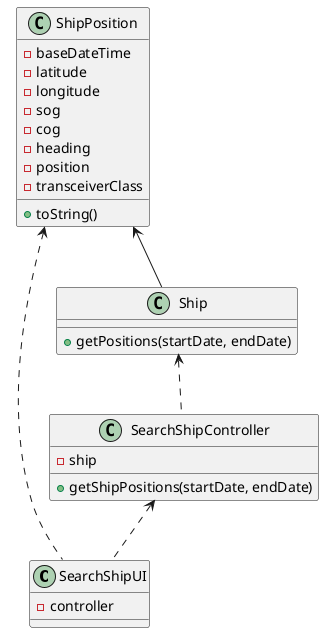 @startuml
'https://plantuml.com/class-diagram



class SearchShipUI {
- controller
}

class SearchShipController {
- ship
+ getShipPositions(startDate, endDate)
}

class Ship {
+ getPositions(startDate, endDate)
}

class ShipPosition {
-baseDateTime
-latitude
-longitude
-sog
-cog
-heading
-position
-transceiverClass
+ toString()
}

SearchShipController <.. SearchShipUI
Ship <.. SearchShipController
ShipPosition <-- Ship
ShipPosition <.. SearchShipUI


@enduml